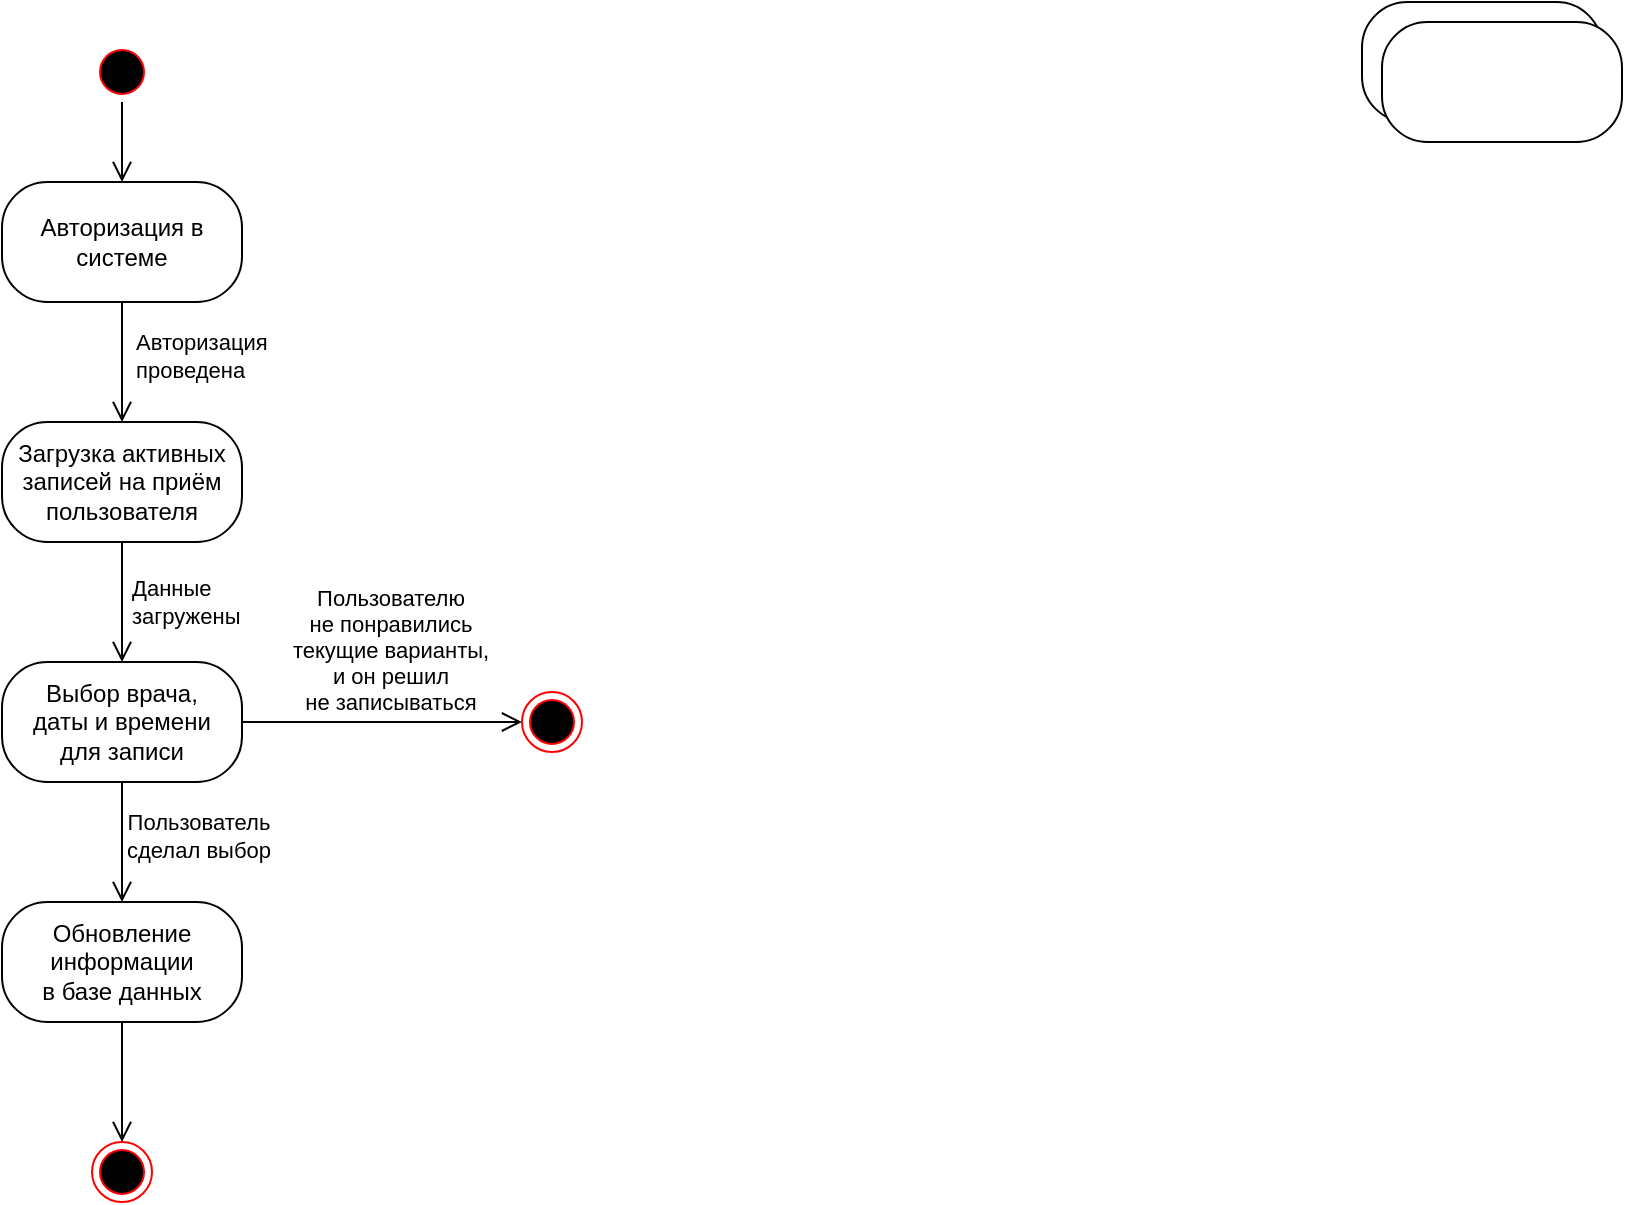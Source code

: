 <mxfile version="26.2.13">
  <diagram name="Страница — 1" id="vczGwuWksa9qAzsM2bff">
    <mxGraphModel dx="1500" dy="1010" grid="1" gridSize="10" guides="1" tooltips="1" connect="1" arrows="1" fold="1" page="1" pageScale="1" pageWidth="827" pageHeight="1169" math="0" shadow="0">
      <root>
        <mxCell id="0" />
        <mxCell id="1" parent="0" />
        <mxCell id="Q0dEOYpt1R8MO-l9zR0T-1" value="" style="ellipse;html=1;shape=startState;fillColor=#000000;strokeColor=#ff0000;" vertex="1" parent="1">
          <mxGeometry x="265" y="150" width="30" height="30" as="geometry" />
        </mxCell>
        <mxCell id="Q0dEOYpt1R8MO-l9zR0T-2" value="" style="edgeStyle=orthogonalEdgeStyle;html=1;verticalAlign=bottom;endArrow=open;endSize=8;strokeColor=#000000;rounded=0;entryX=0.5;entryY=0;entryDx=0;entryDy=0;" edge="1" source="Q0dEOYpt1R8MO-l9zR0T-1" parent="1" target="Q0dEOYpt1R8MO-l9zR0T-6">
          <mxGeometry relative="1" as="geometry">
            <mxPoint x="380" y="210" as="targetPoint" />
          </mxGeometry>
        </mxCell>
        <mxCell id="Q0dEOYpt1R8MO-l9zR0T-3" value="" style="ellipse;html=1;shape=endState;fillColor=#000000;strokeColor=#ff0000;" vertex="1" parent="1">
          <mxGeometry x="265" y="700" width="30" height="30" as="geometry" />
        </mxCell>
        <mxCell id="Q0dEOYpt1R8MO-l9zR0T-4" value="" style="rounded=1;whiteSpace=wrap;html=1;arcSize=38;" vertex="1" parent="1">
          <mxGeometry x="900" y="130" width="120" height="60" as="geometry" />
        </mxCell>
        <mxCell id="Q0dEOYpt1R8MO-l9zR0T-5" value="" style="rounded=1;whiteSpace=wrap;html=1;arcSize=38;" vertex="1" parent="1">
          <mxGeometry x="910" y="140" width="120" height="60" as="geometry" />
        </mxCell>
        <mxCell id="Q0dEOYpt1R8MO-l9zR0T-14" style="edgeStyle=orthogonalEdgeStyle;rounded=0;orthogonalLoop=1;jettySize=auto;html=1;exitX=0.5;exitY=1;exitDx=0;exitDy=0;entryX=0.5;entryY=0;entryDx=0;entryDy=0;endArrow=open;endFill=0;endSize=8;" edge="1" parent="1" source="Q0dEOYpt1R8MO-l9zR0T-6" target="Q0dEOYpt1R8MO-l9zR0T-10">
          <mxGeometry relative="1" as="geometry" />
        </mxCell>
        <mxCell id="Q0dEOYpt1R8MO-l9zR0T-15" value="&lt;div style=&quot;&quot;&gt;&lt;span style=&quot;background-color: light-dark(#ffffff, var(--ge-dark-color, #121212)); color: light-dark(rgb(0, 0, 0), rgb(255, 255, 255));&quot;&gt;&amp;nbsp;Авторизация&lt;/span&gt;&lt;/div&gt;&lt;div&gt;&amp;nbsp;проведена&lt;/div&gt;" style="edgeLabel;html=1;align=left;verticalAlign=middle;resizable=0;points=[];" vertex="1" connectable="0" parent="Q0dEOYpt1R8MO-l9zR0T-14">
          <mxGeometry x="-0.104" y="2" relative="1" as="geometry">
            <mxPoint as="offset" />
          </mxGeometry>
        </mxCell>
        <mxCell id="Q0dEOYpt1R8MO-l9zR0T-6" value="Авторизация в системе" style="rounded=1;whiteSpace=wrap;html=1;arcSize=38;" vertex="1" parent="1">
          <mxGeometry x="220" y="220" width="120" height="60" as="geometry" />
        </mxCell>
        <mxCell id="Q0dEOYpt1R8MO-l9zR0T-16" style="edgeStyle=orthogonalEdgeStyle;rounded=0;orthogonalLoop=1;jettySize=auto;html=1;exitX=0.5;exitY=1;exitDx=0;exitDy=0;entryX=0.5;entryY=0;entryDx=0;entryDy=0;endSize=8;endArrow=open;endFill=0;" edge="1" parent="1" source="Q0dEOYpt1R8MO-l9zR0T-7" target="Q0dEOYpt1R8MO-l9zR0T-8">
          <mxGeometry relative="1" as="geometry" />
        </mxCell>
        <mxCell id="Q0dEOYpt1R8MO-l9zR0T-19" value="Пользователь&lt;div&gt;сделал выбор&lt;/div&gt;" style="edgeLabel;html=1;align=center;verticalAlign=middle;resizable=0;points=[];" vertex="1" connectable="0" parent="Q0dEOYpt1R8MO-l9zR0T-16">
          <mxGeometry x="-0.253" y="4" relative="1" as="geometry">
            <mxPoint x="34" y="4" as="offset" />
          </mxGeometry>
        </mxCell>
        <mxCell id="Q0dEOYpt1R8MO-l9zR0T-24" style="edgeStyle=orthogonalEdgeStyle;rounded=0;orthogonalLoop=1;jettySize=auto;html=1;exitX=1;exitY=0.5;exitDx=0;exitDy=0;entryX=0;entryY=0.5;entryDx=0;entryDy=0;endArrow=open;endFill=0;endSize=8;" edge="1" parent="1" source="Q0dEOYpt1R8MO-l9zR0T-7" target="Q0dEOYpt1R8MO-l9zR0T-21">
          <mxGeometry relative="1" as="geometry" />
        </mxCell>
        <mxCell id="Q0dEOYpt1R8MO-l9zR0T-25" value="Пользователю&lt;div&gt;не понравились&lt;div&gt;текущие варианты,&lt;/div&gt;&lt;div&gt;и он&amp;nbsp;&lt;span style=&quot;background-color: light-dark(#ffffff, var(--ge-dark-color, #121212)); color: light-dark(rgb(0, 0, 0), rgb(255, 255, 255));&quot;&gt;решил&lt;/span&gt;&lt;/div&gt;&lt;div&gt;&lt;span style=&quot;background-color: light-dark(#ffffff, var(--ge-dark-color, #121212)); color: light-dark(rgb(0, 0, 0), rgb(255, 255, 255));&quot;&gt;не записываться&lt;/span&gt;&lt;/div&gt;&lt;/div&gt;" style="edgeLabel;html=1;align=center;verticalAlign=middle;resizable=0;points=[];" vertex="1" connectable="0" parent="Q0dEOYpt1R8MO-l9zR0T-24">
          <mxGeometry x="-0.276" y="-4" relative="1" as="geometry">
            <mxPoint x="23" y="-40" as="offset" />
          </mxGeometry>
        </mxCell>
        <mxCell id="Q0dEOYpt1R8MO-l9zR0T-7" value="Выбор врача,&lt;div&gt;даты и времени&lt;/div&gt;&lt;div&gt;для записи&lt;/div&gt;" style="rounded=1;whiteSpace=wrap;html=1;arcSize=38;" vertex="1" parent="1">
          <mxGeometry x="220" y="460" width="120" height="60" as="geometry" />
        </mxCell>
        <mxCell id="Q0dEOYpt1R8MO-l9zR0T-20" style="edgeStyle=orthogonalEdgeStyle;rounded=0;orthogonalLoop=1;jettySize=auto;html=1;exitX=0.5;exitY=1;exitDx=0;exitDy=0;entryX=0.5;entryY=0;entryDx=0;entryDy=0;endSize=8;endArrow=open;endFill=0;" edge="1" parent="1" source="Q0dEOYpt1R8MO-l9zR0T-8" target="Q0dEOYpt1R8MO-l9zR0T-3">
          <mxGeometry relative="1" as="geometry" />
        </mxCell>
        <mxCell id="Q0dEOYpt1R8MO-l9zR0T-8" value="Обновление информации&lt;div&gt;в базе данных&lt;/div&gt;" style="rounded=1;whiteSpace=wrap;html=1;arcSize=38;" vertex="1" parent="1">
          <mxGeometry x="220" y="580" width="120" height="60" as="geometry" />
        </mxCell>
        <mxCell id="Q0dEOYpt1R8MO-l9zR0T-12" style="edgeStyle=orthogonalEdgeStyle;rounded=0;orthogonalLoop=1;jettySize=auto;html=1;exitX=0.5;exitY=1;exitDx=0;exitDy=0;entryX=0.5;entryY=0;entryDx=0;entryDy=0;endSize=8;endArrow=open;endFill=0;" edge="1" parent="1" source="Q0dEOYpt1R8MO-l9zR0T-10" target="Q0dEOYpt1R8MO-l9zR0T-7">
          <mxGeometry relative="1" as="geometry">
            <mxPoint x="530" y="580" as="targetPoint" />
          </mxGeometry>
        </mxCell>
        <mxCell id="Q0dEOYpt1R8MO-l9zR0T-13" value="Данные&lt;div&gt;загружены&lt;/div&gt;" style="edgeLabel;html=1;align=left;verticalAlign=middle;resizable=0;points=[];" vertex="1" connectable="0" parent="Q0dEOYpt1R8MO-l9zR0T-12">
          <mxGeometry x="-0.214" y="2" relative="1" as="geometry">
            <mxPoint x="1" y="6" as="offset" />
          </mxGeometry>
        </mxCell>
        <mxCell id="Q0dEOYpt1R8MO-l9zR0T-10" value="Загрузка активных записей на приём пользователя" style="rounded=1;whiteSpace=wrap;html=1;arcSize=38;" vertex="1" parent="1">
          <mxGeometry x="220" y="340" width="120" height="60" as="geometry" />
        </mxCell>
        <mxCell id="Q0dEOYpt1R8MO-l9zR0T-21" value="" style="ellipse;html=1;shape=endState;fillColor=#000000;strokeColor=#ff0000;" vertex="1" parent="1">
          <mxGeometry x="480" y="475" width="30" height="30" as="geometry" />
        </mxCell>
      </root>
    </mxGraphModel>
  </diagram>
</mxfile>

